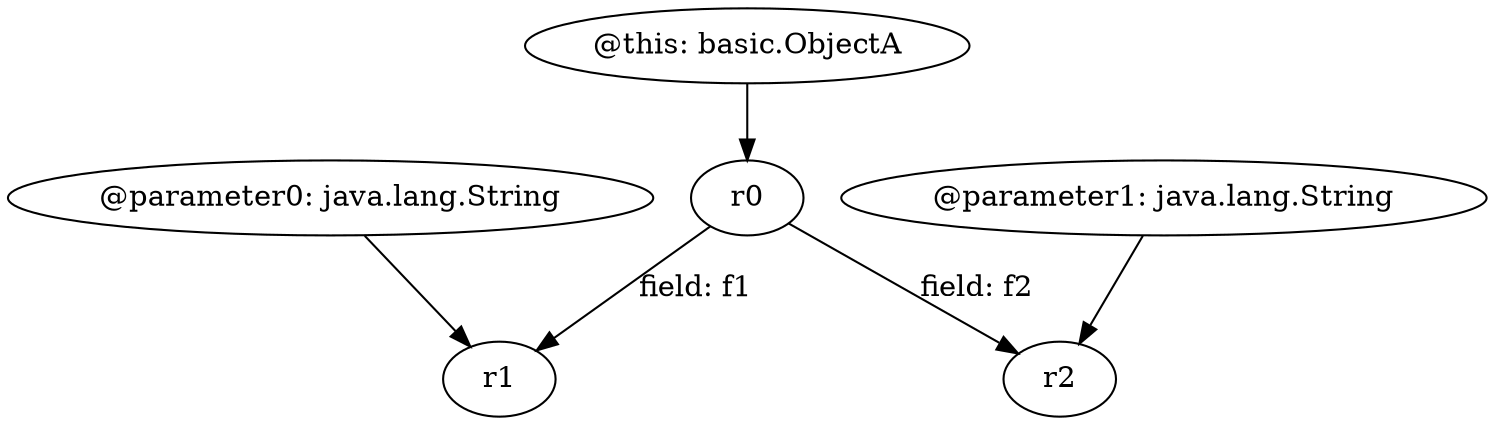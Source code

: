 digraph g {
0[label="@parameter0: java.lang.String"]
1[label="r1"]
0->1[label=""]
2[label="@this: basic.ObjectA"]
3[label="r0"]
2->3[label=""]
4[label="r2"]
3->4[label="field: f2"]
3->1[label="field: f1"]
5[label="@parameter1: java.lang.String"]
5->4[label=""]
}